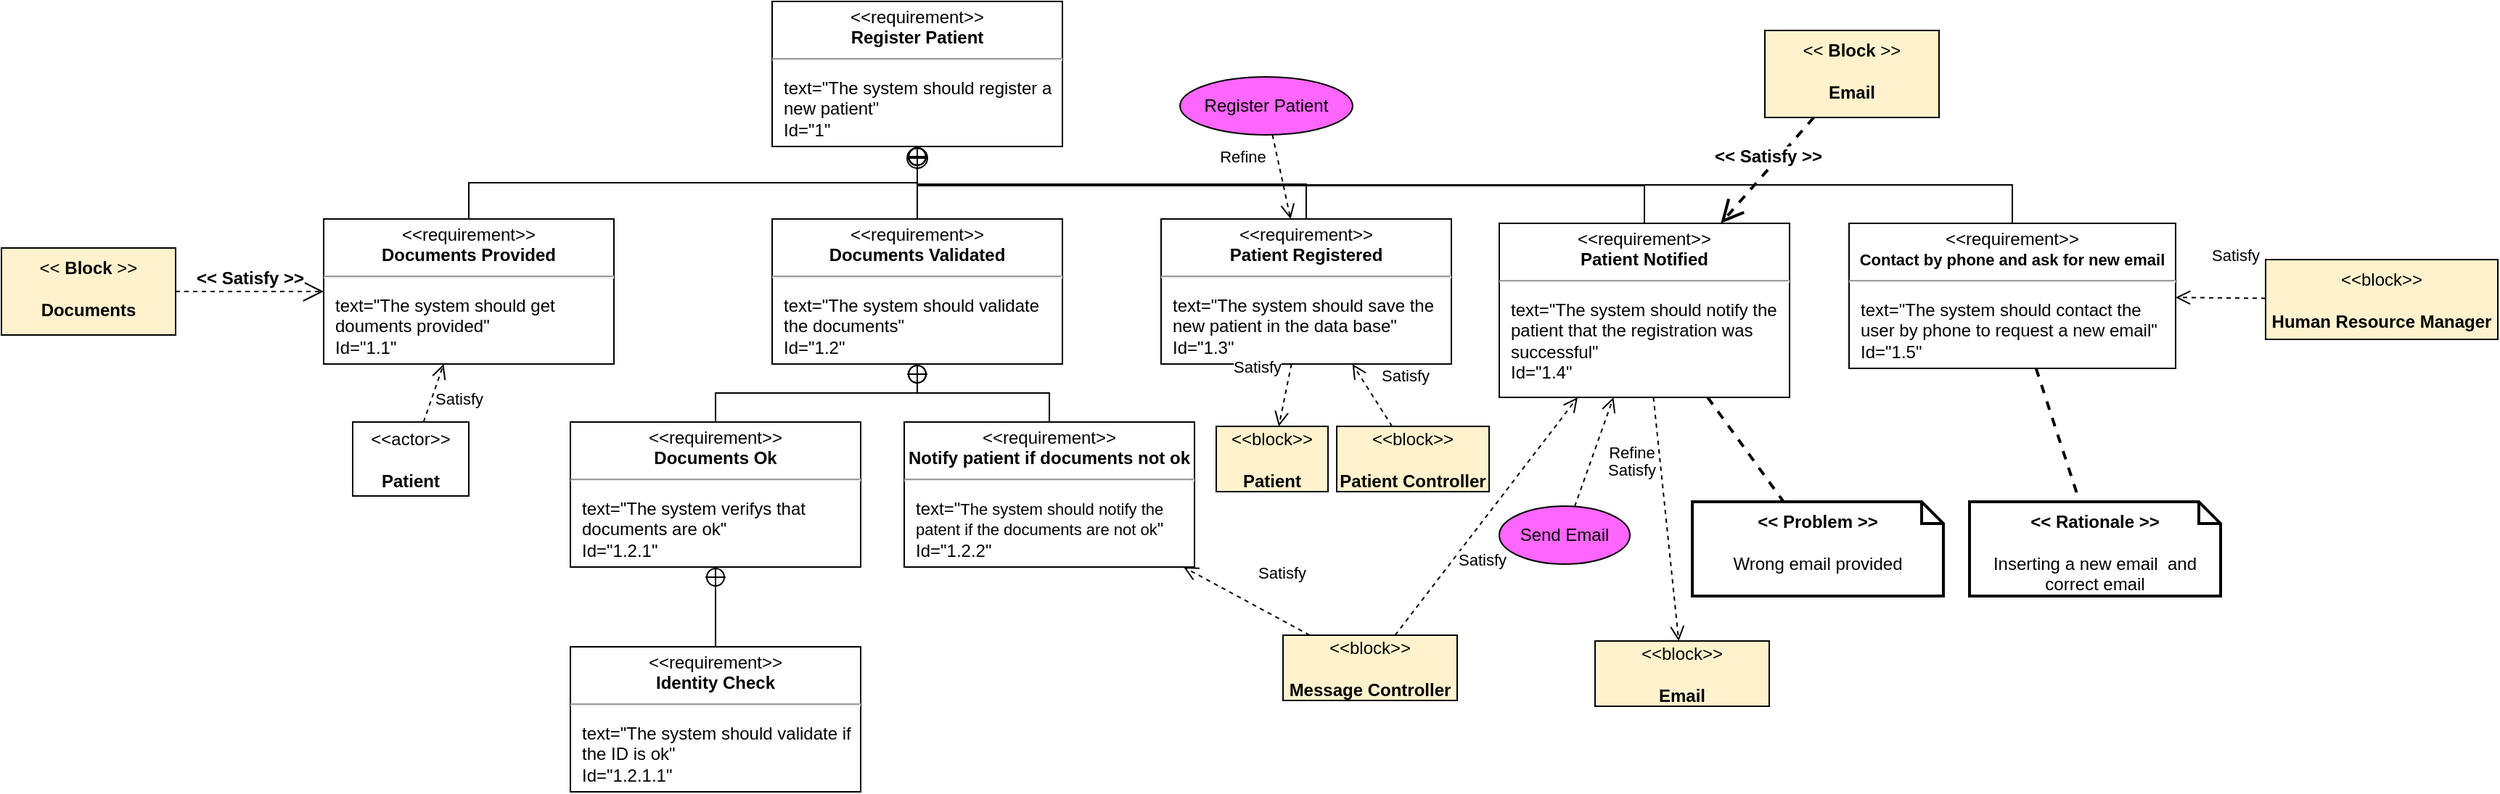 <mxfile version="24.4.8" type="github">
  <diagram name="Página-1" id="mGCjM0xPOUWwRISaZ-gU">
    <mxGraphModel dx="1834" dy="738" grid="0" gridSize="10" guides="1" tooltips="1" connect="1" arrows="1" fold="1" page="0" pageScale="1" pageWidth="827" pageHeight="1169" math="0" shadow="0">
      <root>
        <mxCell id="0" />
        <mxCell id="1" parent="0" />
        <mxCell id="nnxOR7MUioTcY6HnBUIz-1" value="&lt;p style=&quot;margin:0px;margin-top:4px;text-align:center;&quot;&gt;&amp;lt;&amp;lt;requirement&amp;gt;&amp;gt;&lt;br&gt;&lt;b&gt;Register Patient&lt;/b&gt;&lt;/p&gt;&lt;hr&gt;&lt;p&gt;&lt;/p&gt;&lt;p style=&quot;margin:0px;margin-left:8px;text-align:left;&quot;&gt;text=&quot;The system should register a new patient&quot;&lt;br&gt;Id=&quot;1&quot;&lt;/p&gt;" style="shape=rect;overflow=fill;html=1;whiteSpace=wrap;align=center;" parent="1" vertex="1">
          <mxGeometry x="359" y="40" width="200" height="100" as="geometry" />
        </mxCell>
        <mxCell id="nnxOR7MUioTcY6HnBUIz-3" value="&lt;p style=&quot;margin:0px;margin-top:4px;text-align:center;&quot;&gt;&amp;lt;&amp;lt;requirement&amp;gt;&amp;gt;&lt;br&gt;&lt;b&gt;Documents Provided&lt;/b&gt;&lt;/p&gt;&lt;hr&gt;&lt;p&gt;&lt;/p&gt;&lt;p style=&quot;margin:0px;margin-left:8px;text-align:left;&quot;&gt;text=&quot;The system should get douments provided&quot;&lt;br&gt;Id=&quot;1.1&quot;&lt;/p&gt;" style="shape=rect;overflow=fill;html=1;whiteSpace=wrap;align=center;" parent="1" vertex="1">
          <mxGeometry x="50" y="190" width="200" height="100" as="geometry" />
        </mxCell>
        <mxCell id="nnxOR7MUioTcY6HnBUIz-4" value="&lt;p style=&quot;margin:0px;margin-top:4px;text-align:center;&quot;&gt;&amp;lt;&amp;lt;requirement&amp;gt;&amp;gt;&lt;br&gt;&lt;b&gt;Documents Validated&lt;/b&gt;&lt;/p&gt;&lt;hr&gt;&lt;p&gt;&lt;/p&gt;&lt;p style=&quot;margin:0px;margin-left:8px;text-align:left;&quot;&gt;text=&quot;The system should validate the documents&quot;&lt;br&gt;Id=&quot;1.2&quot;&lt;/p&gt;" style="shape=rect;overflow=fill;html=1;whiteSpace=wrap;align=center;" parent="1" vertex="1">
          <mxGeometry x="359" y="190" width="200" height="100" as="geometry" />
        </mxCell>
        <mxCell id="nnxOR7MUioTcY6HnBUIz-6" value="&lt;p style=&quot;margin:0px;margin-top:4px;text-align:center;&quot;&gt;&amp;lt;&amp;lt;requirement&amp;gt;&amp;gt;&lt;br&gt;&lt;b&gt;Documents Ok&lt;/b&gt;&lt;/p&gt;&lt;hr&gt;&lt;p&gt;&lt;/p&gt;&lt;p style=&quot;margin:0px;margin-left:8px;text-align:left;&quot;&gt;text=&quot;The system verifys that documents are ok&quot;&lt;br&gt;Id=&quot;1.2.1&quot;&lt;/p&gt;" style="shape=rect;overflow=fill;html=1;whiteSpace=wrap;align=center;" parent="1" vertex="1">
          <mxGeometry x="220" y="330" width="200" height="100" as="geometry" />
        </mxCell>
        <mxCell id="nnxOR7MUioTcY6HnBUIz-7" value="&lt;p style=&quot;margin:0px;margin-top:4px;text-align:center;&quot;&gt;&amp;lt;&amp;lt;requirement&amp;gt;&amp;gt;&lt;br&gt;&lt;b&gt;Notify patient if documents not ok&lt;/b&gt;&lt;/p&gt;&lt;hr&gt;&lt;p&gt;&lt;/p&gt;&lt;p style=&quot;margin:0px;margin-left:8px;text-align:left;&quot;&gt;text=&quot;&lt;span style=&quot;font-size: 11px; text-align: center; background-color: rgb(255, 255, 255);&quot;&gt;The system should notify the patent if the documents are not ok&lt;/span&gt;&quot;&lt;br&gt;Id=&quot;1.2.2&quot;&lt;/p&gt;" style="shape=rect;overflow=fill;html=1;whiteSpace=wrap;align=center;" parent="1" vertex="1">
          <mxGeometry x="450" y="330" width="200" height="100" as="geometry" />
        </mxCell>
        <mxCell id="nnxOR7MUioTcY6HnBUIz-8" value="&lt;p style=&quot;margin:0px;margin-top:4px;text-align:center;&quot;&gt;&amp;lt;&amp;lt;requirement&amp;gt;&amp;gt;&lt;br&gt;&lt;b&gt;Identity Check&lt;/b&gt;&lt;/p&gt;&lt;hr&gt;&lt;p&gt;&lt;/p&gt;&lt;p style=&quot;margin:0px;margin-left:8px;text-align:left;&quot;&gt;text=&quot;The system should validate if the ID is ok&quot;&lt;br&gt;Id=&quot;1.2.1.1&quot;&lt;/p&gt;" style="shape=rect;overflow=fill;html=1;whiteSpace=wrap;align=center;" parent="1" vertex="1">
          <mxGeometry x="220" y="485" width="200" height="100" as="geometry" />
        </mxCell>
        <mxCell id="nnxOR7MUioTcY6HnBUIz-9" value="&lt;p style=&quot;margin:0px;margin-top:4px;text-align:center;&quot;&gt;&amp;lt;&amp;lt;requirement&amp;gt;&amp;gt;&lt;br&gt;&lt;b&gt;Patient Registered&lt;/b&gt;&lt;/p&gt;&lt;hr&gt;&lt;p&gt;&lt;/p&gt;&lt;p style=&quot;margin:0px;margin-left:8px;text-align:left;&quot;&gt;text=&quot;The system should save the new patient in the data base&quot;&lt;br&gt;Id=&quot;1.3&quot;&lt;/p&gt;" style="shape=rect;overflow=fill;html=1;whiteSpace=wrap;align=center;" parent="1" vertex="1">
          <mxGeometry x="627" y="190" width="200" height="100" as="geometry" />
        </mxCell>
        <mxCell id="GlkqnVBeI32GuJ0cnk9J-12" style="rounded=0;orthogonalLoop=1;jettySize=auto;html=1;endArrow=none;endFill=0;strokeWidth=2;dashed=1;" parent="1" source="nnxOR7MUioTcY6HnBUIz-10" target="GlkqnVBeI32GuJ0cnk9J-11" edge="1">
          <mxGeometry relative="1" as="geometry" />
        </mxCell>
        <mxCell id="nnxOR7MUioTcY6HnBUIz-10" value="&lt;p style=&quot;margin:0px;margin-top:4px;text-align:center;&quot;&gt;&amp;lt;&amp;lt;requirement&amp;gt;&amp;gt;&lt;br&gt;&lt;b&gt;Patient Notified&lt;/b&gt;&lt;/p&gt;&lt;hr&gt;&lt;p&gt;&lt;/p&gt;&lt;p style=&quot;margin:0px;margin-left:8px;text-align:left;&quot;&gt;text=&quot;The system should notify the patient that the registration was successful&quot;&lt;br&gt;Id=&quot;1.4&quot;&lt;/p&gt;" style="shape=rect;overflow=fill;html=1;whiteSpace=wrap;align=center;" parent="1" vertex="1">
          <mxGeometry x="860" y="193" width="200" height="120" as="geometry" />
        </mxCell>
        <mxCell id="nnxOR7MUioTcY6HnBUIz-11" value="&lt;p style=&quot;margin:0px;margin-top:4px;text-align:center;&quot;&gt;&amp;lt;&amp;lt;requirement&amp;gt;&amp;gt;&lt;br&gt;&lt;span style=&quot;font-size: 11px; background-color: rgb(255, 255, 255);&quot;&gt;&lt;b&gt;Contact by phone and ask for new email&lt;/b&gt;&lt;/span&gt;&lt;br&gt;&lt;/p&gt;&lt;hr&gt;&lt;p&gt;&lt;/p&gt;&lt;p style=&quot;margin:0px;margin-left:8px;text-align:left;&quot;&gt;text=&quot;The system should contact the user by phone to request a new email&quot;&lt;br&gt;Id=&quot;1.5&quot;&lt;/p&gt;" style="shape=rect;overflow=fill;html=1;whiteSpace=wrap;align=center;" parent="1" vertex="1">
          <mxGeometry x="1101" y="193" width="225" height="100" as="geometry" />
        </mxCell>
        <mxCell id="nnxOR7MUioTcY6HnBUIz-12" value="&amp;lt;&amp;lt;actor&amp;gt;&amp;gt;&lt;br&gt;&lt;br&gt;&lt;b&gt;Patient&lt;/b&gt;" style="html=1;align=center;verticalAlign=middle;dashed=0;whiteSpace=wrap;" parent="1" vertex="1">
          <mxGeometry x="70" y="330" width="80" height="51" as="geometry" />
        </mxCell>
        <mxCell id="nnxOR7MUioTcY6HnBUIz-15" value="&amp;lt;&amp;lt;block&amp;gt;&amp;gt;&lt;br&gt;&lt;br&gt;&lt;b&gt;Message Controller&lt;/b&gt;" style="html=1;align=center;verticalAlign=middle;dashed=0;whiteSpace=wrap;fillColor=#FFF2CC;" parent="1" vertex="1">
          <mxGeometry x="711" y="477" width="120" height="45" as="geometry" />
        </mxCell>
        <mxCell id="nnxOR7MUioTcY6HnBUIz-16" value="&amp;lt;&amp;lt;block&amp;gt;&amp;gt;&lt;br&gt;&lt;br&gt;&lt;b&gt;Human Resource Manager&lt;/b&gt;" style="html=1;align=center;verticalAlign=middle;dashed=0;whiteSpace=wrap;fillColor=#FFF2CC;" parent="1" vertex="1">
          <mxGeometry x="1388" y="218" width="160" height="55" as="geometry" />
        </mxCell>
        <mxCell id="nnxOR7MUioTcY6HnBUIz-26" value="" style="rounded=0;html=1;labelBackgroundColor=none;endArrow=none;edgeStyle=elbowEdgeStyle;elbow=vertical;startArrow=sysMLPackCont;startSize=12;" parent="1" source="nnxOR7MUioTcY6HnBUIz-1" target="nnxOR7MUioTcY6HnBUIz-3" edge="1">
          <mxGeometry relative="1" as="geometry">
            <mxPoint x="240" y="120" as="sourcePoint" />
            <mxPoint x="150" y="180" as="targetPoint" />
          </mxGeometry>
        </mxCell>
        <mxCell id="nnxOR7MUioTcY6HnBUIz-27" value="" style="rounded=0;html=1;labelBackgroundColor=none;endArrow=none;edgeStyle=elbowEdgeStyle;elbow=vertical;startArrow=sysMLPackCont;startSize=12;" parent="1" source="nnxOR7MUioTcY6HnBUIz-1" target="nnxOR7MUioTcY6HnBUIz-4" edge="1">
          <mxGeometry relative="1" as="geometry">
            <mxPoint x="700" y="120" as="sourcePoint" />
            <mxPoint x="610" y="180" as="targetPoint" />
          </mxGeometry>
        </mxCell>
        <mxCell id="nnxOR7MUioTcY6HnBUIz-28" value="" style="rounded=0;html=1;labelBackgroundColor=none;endArrow=none;edgeStyle=elbowEdgeStyle;elbow=vertical;startArrow=sysMLPackCont;startSize=12;" parent="1" source="nnxOR7MUioTcY6HnBUIz-1" target="nnxOR7MUioTcY6HnBUIz-9" edge="1">
          <mxGeometry relative="1" as="geometry">
            <mxPoint x="850" y="60" as="sourcePoint" />
            <mxPoint x="760" y="120" as="targetPoint" />
            <Array as="points">
              <mxPoint x="593" y="166" />
            </Array>
          </mxGeometry>
        </mxCell>
        <mxCell id="nnxOR7MUioTcY6HnBUIz-29" value="" style="rounded=0;html=1;labelBackgroundColor=none;endArrow=none;edgeStyle=elbowEdgeStyle;elbow=vertical;startArrow=sysMLPackCont;startSize=12;" parent="1" source="nnxOR7MUioTcY6HnBUIz-1" target="nnxOR7MUioTcY6HnBUIz-10" edge="1">
          <mxGeometry relative="1" as="geometry">
            <mxPoint x="910" y="90" as="sourcePoint" />
            <mxPoint x="820" y="150" as="targetPoint" />
            <Array as="points">
              <mxPoint x="712" y="167" />
            </Array>
          </mxGeometry>
        </mxCell>
        <mxCell id="nnxOR7MUioTcY6HnBUIz-30" value="" style="rounded=0;html=1;labelBackgroundColor=none;endArrow=none;edgeStyle=elbowEdgeStyle;elbow=vertical;startArrow=sysMLPackCont;startSize=12;" parent="1" source="nnxOR7MUioTcY6HnBUIz-4" target="nnxOR7MUioTcY6HnBUIz-6" edge="1">
          <mxGeometry relative="1" as="geometry">
            <mxPoint x="320" y="280" as="sourcePoint" />
            <mxPoint x="230" y="340" as="targetPoint" />
          </mxGeometry>
        </mxCell>
        <mxCell id="nnxOR7MUioTcY6HnBUIz-31" value="" style="rounded=0;html=1;labelBackgroundColor=none;endArrow=none;edgeStyle=elbowEdgeStyle;elbow=vertical;startArrow=sysMLPackCont;startSize=12;" parent="1" source="nnxOR7MUioTcY6HnBUIz-4" target="nnxOR7MUioTcY6HnBUIz-7" edge="1">
          <mxGeometry relative="1" as="geometry">
            <mxPoint x="640" y="300" as="sourcePoint" />
            <mxPoint x="550" y="360" as="targetPoint" />
          </mxGeometry>
        </mxCell>
        <mxCell id="nnxOR7MUioTcY6HnBUIz-32" value="" style="rounded=0;html=1;labelBackgroundColor=none;endArrow=none;edgeStyle=elbowEdgeStyle;elbow=vertical;startArrow=sysMLPackCont;startSize=12;" parent="1" source="nnxOR7MUioTcY6HnBUIz-6" target="nnxOR7MUioTcY6HnBUIz-8" edge="1">
          <mxGeometry relative="1" as="geometry">
            <mxPoint x="250" y="440" as="sourcePoint" />
            <mxPoint x="160" y="500" as="targetPoint" />
          </mxGeometry>
        </mxCell>
        <mxCell id="nnxOR7MUioTcY6HnBUIz-36" value="Satisfy" style="html=1;verticalAlign=bottom;endArrow=open;dashed=1;endSize=8;curved=0;rounded=0;" parent="1" source="nnxOR7MUioTcY6HnBUIz-12" target="nnxOR7MUioTcY6HnBUIz-3" edge="1">
          <mxGeometry x="-0.321" y="-21" relative="1" as="geometry">
            <mxPoint x="50" y="339" as="sourcePoint" />
            <mxPoint x="50" y="300" as="targetPoint" />
            <mxPoint as="offset" />
          </mxGeometry>
        </mxCell>
        <mxCell id="nnxOR7MUioTcY6HnBUIz-37" value="Satisfy" style="html=1;verticalAlign=bottom;endArrow=open;dashed=1;endSize=8;curved=0;rounded=0;" parent="1" source="nnxOR7MUioTcY6HnBUIz-15" target="nnxOR7MUioTcY6HnBUIz-7" edge="1">
          <mxGeometry x="-0.321" y="-21" relative="1" as="geometry">
            <mxPoint x="757" y="431" as="sourcePoint" />
            <mxPoint x="757" y="392" as="targetPoint" />
            <mxPoint as="offset" />
          </mxGeometry>
        </mxCell>
        <mxCell id="nnxOR7MUioTcY6HnBUIz-38" value="Satisfy" style="html=1;verticalAlign=bottom;endArrow=open;dashed=1;endSize=8;curved=0;rounded=0;" parent="1" source="nnxOR7MUioTcY6HnBUIz-16" target="nnxOR7MUioTcY6HnBUIz-11" edge="1">
          <mxGeometry x="-0.321" y="-21" relative="1" as="geometry">
            <mxPoint x="856" y="400" as="sourcePoint" />
            <mxPoint x="856" y="361" as="targetPoint" />
            <mxPoint as="offset" />
          </mxGeometry>
        </mxCell>
        <mxCell id="nnxOR7MUioTcY6HnBUIz-39" value="Send Email" style="ellipse;whiteSpace=wrap;html=1;fillColor=#FF66FF;" parent="1" vertex="1">
          <mxGeometry x="860" y="388" width="90" height="40" as="geometry" />
        </mxCell>
        <mxCell id="nnxOR7MUioTcY6HnBUIz-46" value="Refine" style="html=1;verticalAlign=bottom;endArrow=open;dashed=1;endSize=8;curved=0;rounded=0;" parent="1" source="nnxOR7MUioTcY6HnBUIz-39" target="nnxOR7MUioTcY6HnBUIz-10" edge="1">
          <mxGeometry x="0.004" y="-27" relative="1" as="geometry">
            <mxPoint x="770" y="527" as="sourcePoint" />
            <mxPoint x="927" y="410" as="targetPoint" />
            <mxPoint as="offset" />
          </mxGeometry>
        </mxCell>
        <mxCell id="GlkqnVBeI32GuJ0cnk9J-1" value="&amp;lt;&amp;lt; &lt;b&gt;Block &lt;/b&gt;&amp;gt;&amp;gt;&lt;div&gt;&lt;br&gt;&lt;b&gt;Documents&lt;/b&gt;&lt;/div&gt;" style="shape=rect;html=1;whiteSpace=wrap;align=center;verticalAlign=top;fillColor=#FFF2CC;" parent="1" vertex="1">
          <mxGeometry x="-172" y="210" width="120" height="60" as="geometry" />
        </mxCell>
        <mxCell id="GlkqnVBeI32GuJ0cnk9J-2" value="&lt;font style=&quot;font-size: 12px;&quot;&gt;&lt;b&gt;&amp;lt;&amp;lt; Satisfy &amp;gt;&amp;gt;&lt;/b&gt;&lt;/font&gt;" style="edgeStyle=none;html=1;endArrow=open;endSize=12;dashed=1;verticalAlign=bottom;rounded=0;strokeWidth=1;" parent="1" source="GlkqnVBeI32GuJ0cnk9J-1" target="nnxOR7MUioTcY6HnBUIz-3" edge="1">
          <mxGeometry width="160" relative="1" as="geometry">
            <mxPoint x="-117" y="234.0" as="sourcePoint" />
            <mxPoint x="43" y="234.0" as="targetPoint" />
          </mxGeometry>
        </mxCell>
        <mxCell id="GlkqnVBeI32GuJ0cnk9J-7" value="&amp;lt;&amp;lt; &lt;b&gt;Block &lt;/b&gt;&amp;gt;&amp;gt;&lt;div&gt;&lt;br&gt;&lt;b&gt;Email&lt;/b&gt;&lt;/div&gt;" style="shape=rect;html=1;whiteSpace=wrap;align=center;verticalAlign=top;fillColor=#FFF2CC;" parent="1" vertex="1">
          <mxGeometry x="1043" y="60" width="120" height="60" as="geometry" />
        </mxCell>
        <mxCell id="GlkqnVBeI32GuJ0cnk9J-8" value="&lt;font style=&quot;font-size: 12px;&quot;&gt;&lt;b&gt;&amp;lt;&amp;lt; Satisfy &amp;gt;&amp;gt;&lt;/b&gt;&lt;/font&gt;" style="edgeStyle=none;html=1;endArrow=open;endSize=12;dashed=1;verticalAlign=bottom;rounded=0;strokeWidth=2;" parent="1" source="GlkqnVBeI32GuJ0cnk9J-7" target="nnxOR7MUioTcY6HnBUIz-10" edge="1">
          <mxGeometry width="160" relative="1" as="geometry">
            <mxPoint x="1054" y="441.0" as="sourcePoint" />
            <mxPoint x="1214" y="441.0" as="targetPoint" />
          </mxGeometry>
        </mxCell>
        <mxCell id="GlkqnVBeI32GuJ0cnk9J-11" value="&lt;span style=&quot;background-color: initial;&quot;&gt;&lt;b&gt;&amp;lt;&amp;lt; Problem &amp;gt;&amp;gt;&lt;/b&gt;&lt;/span&gt;&lt;div&gt;&lt;div style=&quot;font-weight: bold; text-align: left;&quot;&gt;&lt;br&gt;&lt;/div&gt;&lt;div style=&quot;&quot;&gt;Wrong email provided&lt;/div&gt;&lt;/div&gt;" style="shape=note;size=15;align=center;spacingLeft=0;html=1;whiteSpace=wrap;verticalAlign=top;strokeWidth=2;" parent="1" vertex="1">
          <mxGeometry x="993" y="385" width="173" height="65" as="geometry" />
        </mxCell>
        <mxCell id="GlkqnVBeI32GuJ0cnk9J-13" value="" style="endArrow=circlePlus;html=1;rounded=0;strokeWidth=1;endFill=0;entryX=0.5;entryY=1;entryDx=0;entryDy=0;exitX=0.5;exitY=0;exitDx=0;exitDy=0;edgeStyle=orthogonalEdgeStyle;" parent="1" source="nnxOR7MUioTcY6HnBUIz-11" target="nnxOR7MUioTcY6HnBUIz-1" edge="1">
          <mxGeometry width="50" height="50" relative="1" as="geometry">
            <mxPoint x="1189" y="199" as="sourcePoint" />
            <mxPoint x="1189" y="140" as="targetPoint" />
          </mxGeometry>
        </mxCell>
        <mxCell id="GlkqnVBeI32GuJ0cnk9J-14" value="&lt;span style=&quot;background-color: initial;&quot;&gt;&lt;b&gt;&amp;lt;&amp;lt; Rationale &amp;gt;&amp;gt;&lt;/b&gt;&lt;/span&gt;&lt;div&gt;&lt;div style=&quot;font-weight: bold; text-align: left;&quot;&gt;&lt;br&gt;&lt;/div&gt;&lt;div style=&quot;&quot;&gt;Inserting a new email&amp;nbsp; and correct email&lt;/div&gt;&lt;/div&gt;" style="shape=note;size=15;align=center;spacingLeft=0;html=1;whiteSpace=wrap;verticalAlign=top;strokeWidth=2;" parent="1" vertex="1">
          <mxGeometry x="1184" y="385" width="173" height="65" as="geometry" />
        </mxCell>
        <mxCell id="GlkqnVBeI32GuJ0cnk9J-15" style="rounded=0;orthogonalLoop=1;jettySize=auto;html=1;endArrow=none;endFill=0;strokeWidth=2;dashed=1;" parent="1" source="nnxOR7MUioTcY6HnBUIz-11" target="GlkqnVBeI32GuJ0cnk9J-14" edge="1">
          <mxGeometry relative="1" as="geometry">
            <mxPoint x="992" y="323" as="sourcePoint" />
            <mxPoint x="1024" y="412" as="targetPoint" />
          </mxGeometry>
        </mxCell>
        <mxCell id="SsoyuggnRRVj22nXg7iH-1" value="Register Patient" style="ellipse;whiteSpace=wrap;html=1;fillColor=#FF66FF;" parent="1" vertex="1">
          <mxGeometry x="640" y="92" width="119" height="40" as="geometry" />
        </mxCell>
        <mxCell id="SsoyuggnRRVj22nXg7iH-5" value="Refine" style="html=1;verticalAlign=bottom;endArrow=open;dashed=1;endSize=8;curved=0;rounded=0;" parent="1" source="SsoyuggnRRVj22nXg7iH-1" target="nnxOR7MUioTcY6HnBUIz-9" edge="1">
          <mxGeometry x="-0.357" y="-25" relative="1" as="geometry">
            <mxPoint x="495" y="25" as="sourcePoint" />
            <mxPoint x="595" y="-153" as="targetPoint" />
            <mxPoint as="offset" />
          </mxGeometry>
        </mxCell>
        <mxCell id="TaNuPrhteJdUHV7oi1JN-1" value="&amp;lt;&amp;lt;block&amp;gt;&amp;gt;&lt;br&gt;&lt;br&gt;&lt;b&gt;Patient Controller&lt;/b&gt;" style="html=1;align=center;verticalAlign=middle;dashed=0;whiteSpace=wrap;fillColor=#FFF2CC;" vertex="1" parent="1">
          <mxGeometry x="748" y="333" width="105" height="45" as="geometry" />
        </mxCell>
        <mxCell id="TaNuPrhteJdUHV7oi1JN-2" value="&amp;lt;&amp;lt;block&amp;gt;&amp;gt;&lt;br&gt;&lt;br&gt;&lt;b&gt;Patient&lt;/b&gt;" style="html=1;align=center;verticalAlign=middle;dashed=0;whiteSpace=wrap;fillColor=#FFF2CC;" vertex="1" parent="1">
          <mxGeometry x="665" y="333" width="77" height="45" as="geometry" />
        </mxCell>
        <mxCell id="TaNuPrhteJdUHV7oi1JN-3" value="Satisfy" style="html=1;verticalAlign=bottom;endArrow=open;dashed=1;endSize=8;curved=0;rounded=0;" edge="1" parent="1" source="TaNuPrhteJdUHV7oi1JN-1" target="nnxOR7MUioTcY6HnBUIz-9">
          <mxGeometry x="-0.321" y="-21" relative="1" as="geometry">
            <mxPoint x="560" y="493" as="sourcePoint" />
            <mxPoint x="560" y="440" as="targetPoint" />
            <mxPoint as="offset" />
          </mxGeometry>
        </mxCell>
        <mxCell id="TaNuPrhteJdUHV7oi1JN-4" value="Satisfy" style="html=1;verticalAlign=bottom;endArrow=open;dashed=1;endSize=8;curved=0;rounded=0;" edge="1" parent="1" source="nnxOR7MUioTcY6HnBUIz-9" target="TaNuPrhteJdUHV7oi1JN-2">
          <mxGeometry x="-0.321" y="-21" relative="1" as="geometry">
            <mxPoint x="727" y="463" as="sourcePoint" />
            <mxPoint x="735" y="300" as="targetPoint" />
            <mxPoint as="offset" />
          </mxGeometry>
        </mxCell>
        <mxCell id="TaNuPrhteJdUHV7oi1JN-5" value="Satisfy" style="html=1;verticalAlign=bottom;endArrow=open;dashed=1;endSize=8;curved=0;rounded=0;" edge="1" parent="1" source="nnxOR7MUioTcY6HnBUIz-15" target="nnxOR7MUioTcY6HnBUIz-10">
          <mxGeometry x="-0.321" y="-21" relative="1" as="geometry">
            <mxPoint x="569" y="600" as="sourcePoint" />
            <mxPoint x="562" y="440" as="targetPoint" />
            <mxPoint as="offset" />
          </mxGeometry>
        </mxCell>
        <mxCell id="TaNuPrhteJdUHV7oi1JN-6" value="&amp;lt;&amp;lt;block&amp;gt;&amp;gt;&lt;br&gt;&lt;br&gt;&lt;b&gt;Email&lt;/b&gt;" style="html=1;align=center;verticalAlign=middle;dashed=0;whiteSpace=wrap;fillColor=#FFF2CC;" vertex="1" parent="1">
          <mxGeometry x="926" y="481" width="120" height="45" as="geometry" />
        </mxCell>
        <mxCell id="TaNuPrhteJdUHV7oi1JN-7" value="Satisfy" style="html=1;verticalAlign=bottom;endArrow=open;dashed=1;endSize=8;curved=0;rounded=0;" edge="1" parent="1" source="nnxOR7MUioTcY6HnBUIz-10" target="TaNuPrhteJdUHV7oi1JN-6">
          <mxGeometry x="-0.321" y="-21" relative="1" as="geometry">
            <mxPoint x="756" y="300" as="sourcePoint" />
            <mxPoint x="818" y="460" as="targetPoint" />
            <mxPoint as="offset" />
          </mxGeometry>
        </mxCell>
      </root>
    </mxGraphModel>
  </diagram>
</mxfile>
